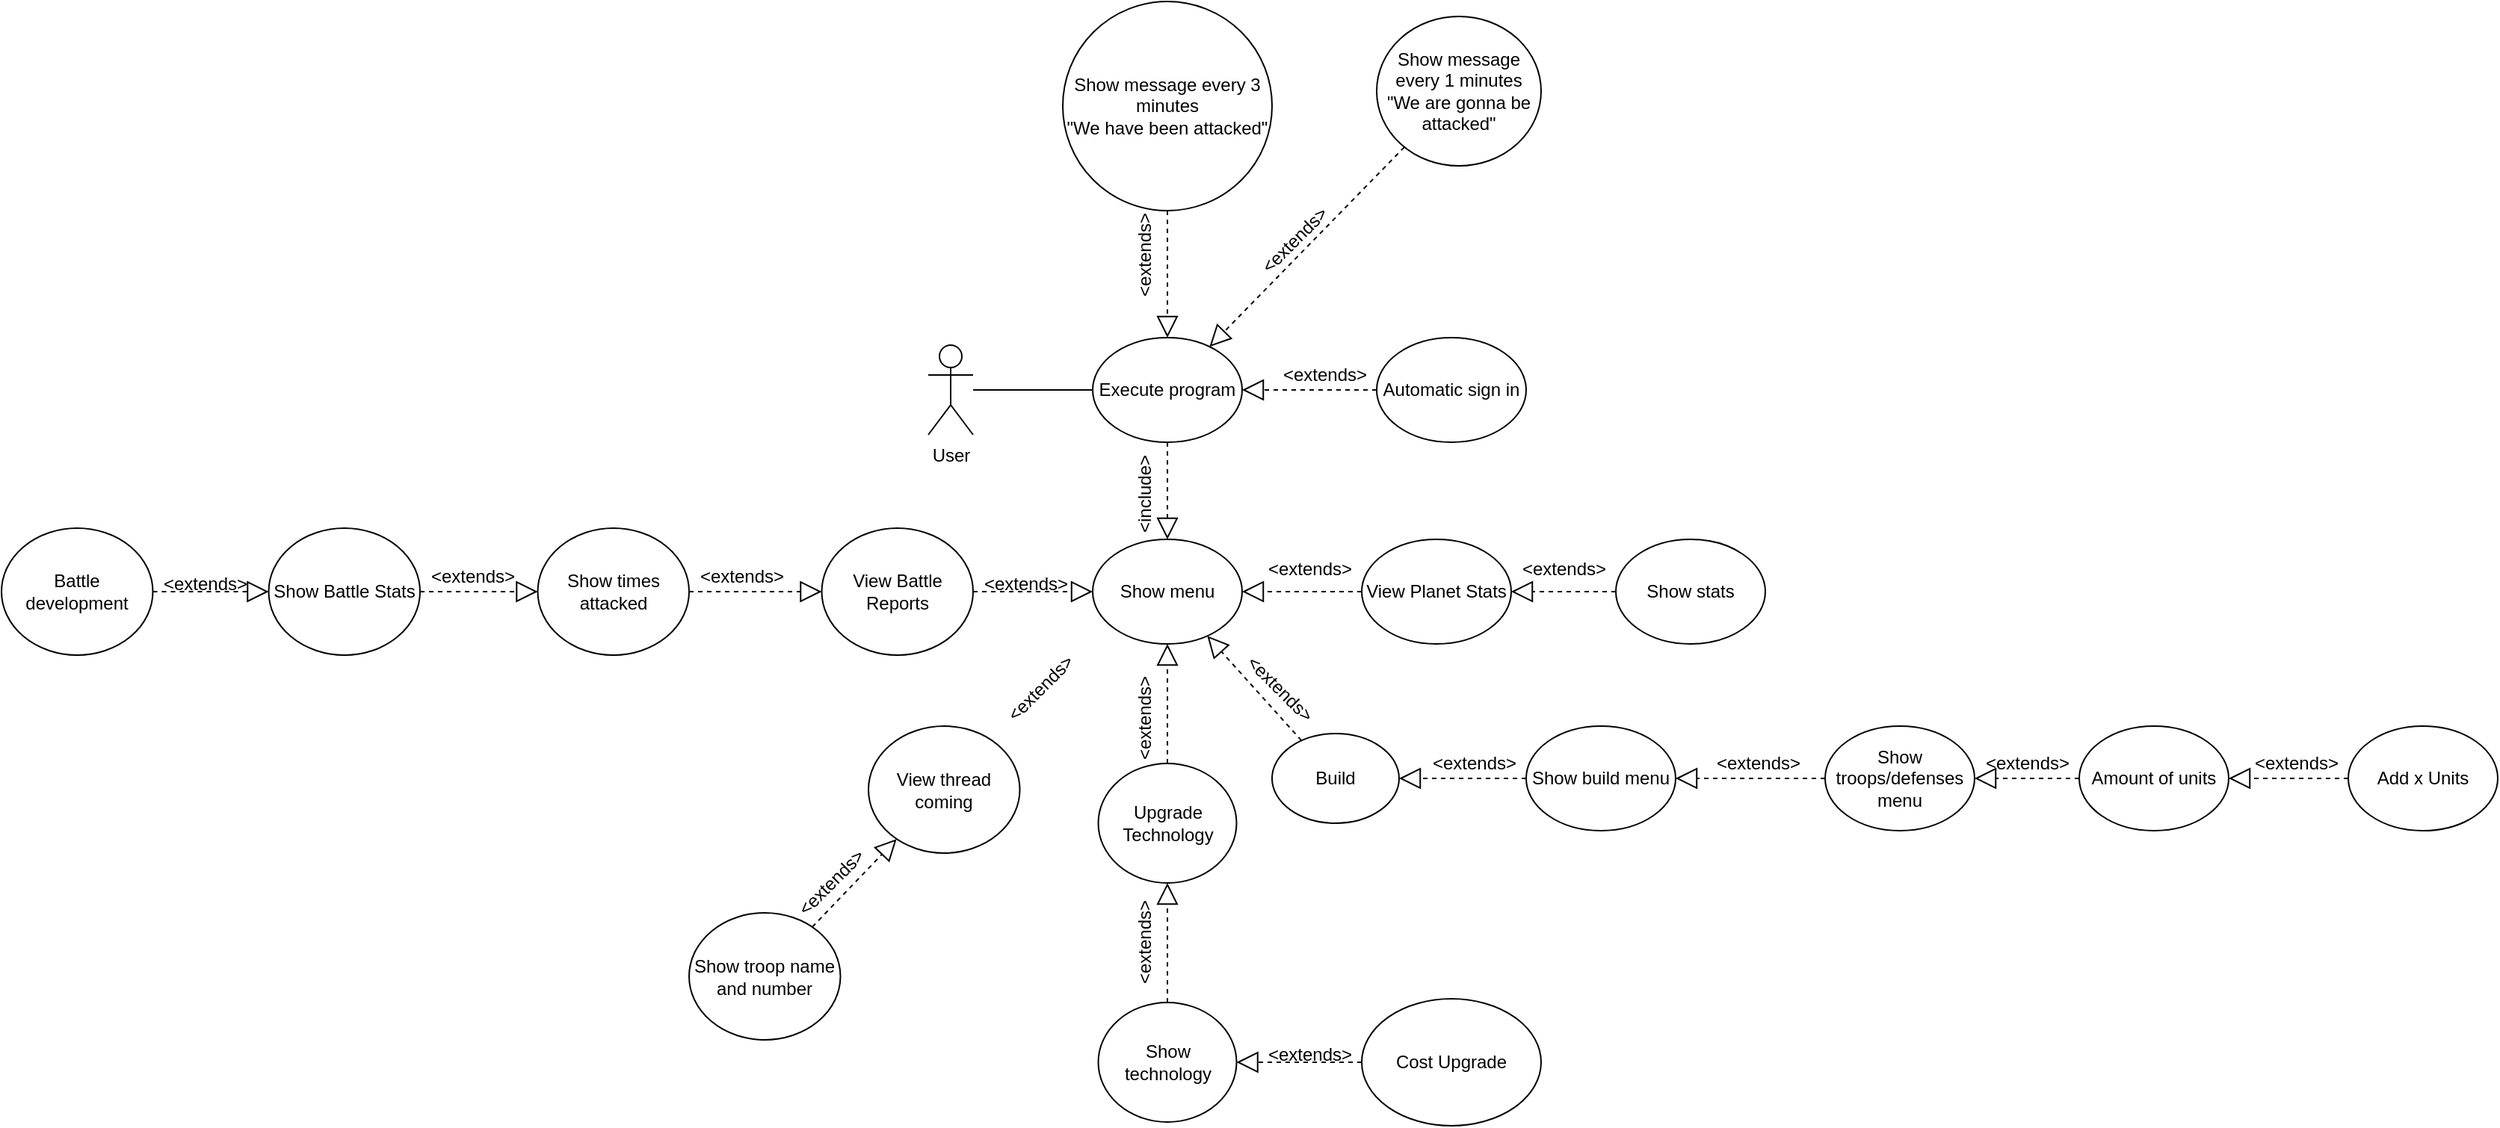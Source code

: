 <mxfile version="18.0.1" type="device"><diagram id="v5aSP6xTxCBUW-hgTQmA" name="Page-1"><mxGraphModel dx="2009" dy="1780" grid="1" gridSize="10" guides="1" tooltips="1" connect="1" arrows="1" fold="1" page="1" pageScale="1" pageWidth="827" pageHeight="1169" math="0" shadow="0"><root><mxCell id="0"/><mxCell id="1" parent="0"/><mxCell id="X74PersN35Dfee8-OMcp-1" value="&lt;div&gt;User&lt;/div&gt;" style="shape=umlActor;verticalLabelPosition=bottom;verticalAlign=top;html=1;outlineConnect=0;" vertex="1" parent="1"><mxGeometry x="170" y="120" width="30" height="60" as="geometry"/></mxCell><mxCell id="X74PersN35Dfee8-OMcp-3" value="Execute program" style="ellipse;whiteSpace=wrap;html=1;" vertex="1" parent="1"><mxGeometry x="280" y="115" width="100" height="70" as="geometry"/></mxCell><mxCell id="X74PersN35Dfee8-OMcp-4" value="" style="endArrow=none;html=1;rounded=0;" edge="1" parent="1" source="X74PersN35Dfee8-OMcp-1" target="X74PersN35Dfee8-OMcp-3"><mxGeometry width="50" height="50" relative="1" as="geometry"><mxPoint x="390" y="340" as="sourcePoint"/><mxPoint x="440" y="290" as="targetPoint"/></mxGeometry></mxCell><mxCell id="X74PersN35Dfee8-OMcp-6" value="Show menu" style="ellipse;whiteSpace=wrap;html=1;" vertex="1" parent="1"><mxGeometry x="280" y="250" width="100" height="70" as="geometry"/></mxCell><mxCell id="X74PersN35Dfee8-OMcp-9" value="" style="endArrow=block;dashed=1;endFill=0;endSize=12;html=1;rounded=0;" edge="1" parent="1" source="X74PersN35Dfee8-OMcp-3" target="X74PersN35Dfee8-OMcp-6"><mxGeometry width="160" relative="1" as="geometry"><mxPoint x="340" y="320" as="sourcePoint"/><mxPoint x="500" y="320" as="targetPoint"/></mxGeometry></mxCell><mxCell id="X74PersN35Dfee8-OMcp-10" value="&amp;lt;include&amp;gt;" style="text;html=1;align=center;verticalAlign=middle;resizable=0;points=[];autosize=1;strokeColor=none;fillColor=none;rotation=-90;" vertex="1" parent="1"><mxGeometry x="280" y="210" width="70" height="20" as="geometry"/></mxCell><mxCell id="X74PersN35Dfee8-OMcp-11" value="View Planet Stats" style="ellipse;whiteSpace=wrap;html=1;" vertex="1" parent="1"><mxGeometry x="460" y="250" width="100" height="70" as="geometry"/></mxCell><mxCell id="X74PersN35Dfee8-OMcp-12" value="Show stats" style="ellipse;whiteSpace=wrap;html=1;" vertex="1" parent="1"><mxGeometry x="630" y="250" width="100" height="70" as="geometry"/></mxCell><mxCell id="X74PersN35Dfee8-OMcp-13" value="" style="endArrow=block;dashed=1;endFill=0;endSize=12;html=1;rounded=0;" edge="1" parent="1" source="X74PersN35Dfee8-OMcp-11" target="X74PersN35Dfee8-OMcp-6"><mxGeometry width="160" relative="1" as="geometry"><mxPoint x="340" y="195" as="sourcePoint"/><mxPoint x="340" y="260" as="targetPoint"/></mxGeometry></mxCell><mxCell id="X74PersN35Dfee8-OMcp-14" value="" style="endArrow=block;dashed=1;endFill=0;endSize=12;html=1;rounded=0;" edge="1" parent="1" source="X74PersN35Dfee8-OMcp-12" target="X74PersN35Dfee8-OMcp-11"><mxGeometry width="160" relative="1" as="geometry"><mxPoint x="440" y="295" as="sourcePoint"/><mxPoint x="390" y="295" as="targetPoint"/></mxGeometry></mxCell><mxCell id="X74PersN35Dfee8-OMcp-15" value="&amp;lt;extends&amp;gt;" style="text;html=1;align=center;verticalAlign=middle;resizable=0;points=[];autosize=1;strokeColor=none;fillColor=none;rotation=0;" vertex="1" parent="1"><mxGeometry x="390" y="260" width="70" height="20" as="geometry"/></mxCell><mxCell id="X74PersN35Dfee8-OMcp-16" value="&amp;lt;extends&amp;gt;" style="text;html=1;align=center;verticalAlign=middle;resizable=0;points=[];autosize=1;strokeColor=none;fillColor=none;rotation=0;" vertex="1" parent="1"><mxGeometry x="560" y="260" width="70" height="20" as="geometry"/></mxCell><mxCell id="X74PersN35Dfee8-OMcp-17" value="Build" style="ellipse;whiteSpace=wrap;html=1;" vertex="1" parent="1"><mxGeometry x="400" y="380" width="85" height="60" as="geometry"/></mxCell><mxCell id="X74PersN35Dfee8-OMcp-18" value="" style="endArrow=block;dashed=1;endFill=0;endSize=12;html=1;rounded=0;" edge="1" parent="1" source="X74PersN35Dfee8-OMcp-17" target="X74PersN35Dfee8-OMcp-6"><mxGeometry width="160" relative="1" as="geometry"><mxPoint x="470" y="295" as="sourcePoint"/><mxPoint x="390" y="295" as="targetPoint"/></mxGeometry></mxCell><mxCell id="X74PersN35Dfee8-OMcp-20" value="&amp;lt;extends&amp;gt;" style="text;html=1;align=center;verticalAlign=middle;resizable=0;points=[];autosize=1;strokeColor=none;fillColor=none;rotation=45;" vertex="1" parent="1"><mxGeometry x="370" y="340" width="70" height="20" as="geometry"/></mxCell><mxCell id="X74PersN35Dfee8-OMcp-21" value="Show build menu" style="ellipse;whiteSpace=wrap;html=1;" vertex="1" parent="1"><mxGeometry x="570" y="375" width="100" height="70" as="geometry"/></mxCell><mxCell id="X74PersN35Dfee8-OMcp-24" value="Amount of units" style="ellipse;whiteSpace=wrap;html=1;" vertex="1" parent="1"><mxGeometry x="940" y="375" width="100" height="70" as="geometry"/></mxCell><mxCell id="X74PersN35Dfee8-OMcp-27" value="" style="endArrow=block;dashed=1;endFill=0;endSize=12;html=1;rounded=0;" edge="1" parent="1" source="X74PersN35Dfee8-OMcp-24" target="X74PersN35Dfee8-OMcp-58"><mxGeometry width="160" relative="1" as="geometry"><mxPoint x="675" y="420" as="sourcePoint"/><mxPoint x="850" y="410" as="targetPoint"/></mxGeometry></mxCell><mxCell id="X74PersN35Dfee8-OMcp-29" value="&amp;lt;extends&amp;gt;" style="text;html=1;align=center;verticalAlign=middle;resizable=0;points=[];autosize=1;strokeColor=none;fillColor=none;rotation=0;" vertex="1" parent="1"><mxGeometry x="870" y="390" width="70" height="20" as="geometry"/></mxCell><mxCell id="X74PersN35Dfee8-OMcp-30" value="Add x Units" style="ellipse;whiteSpace=wrap;html=1;" vertex="1" parent="1"><mxGeometry x="1120" y="375" width="100" height="70" as="geometry"/></mxCell><mxCell id="X74PersN35Dfee8-OMcp-31" value="" style="endArrow=block;dashed=1;endFill=0;endSize=12;html=1;rounded=0;" edge="1" parent="1" source="X74PersN35Dfee8-OMcp-30" target="X74PersN35Dfee8-OMcp-24"><mxGeometry width="160" relative="1" as="geometry"><mxPoint x="970" y="460" as="sourcePoint"/><mxPoint x="880" y="460" as="targetPoint"/></mxGeometry></mxCell><mxCell id="X74PersN35Dfee8-OMcp-32" value="&amp;lt;extends&amp;gt;" style="text;html=1;align=center;verticalAlign=middle;resizable=0;points=[];autosize=1;strokeColor=none;fillColor=none;rotation=0;" vertex="1" parent="1"><mxGeometry x="1050" y="390" width="70" height="20" as="geometry"/></mxCell><mxCell id="X74PersN35Dfee8-OMcp-33" value="Upgrade Technology" style="ellipse;whiteSpace=wrap;html=1;" vertex="1" parent="1"><mxGeometry x="283.75" y="400" width="92.5" height="80" as="geometry"/></mxCell><mxCell id="X74PersN35Dfee8-OMcp-34" value="" style="endArrow=block;dashed=1;endFill=0;endSize=12;html=1;rounded=0;" edge="1" parent="1" source="X74PersN35Dfee8-OMcp-33" target="X74PersN35Dfee8-OMcp-6"><mxGeometry width="160" relative="1" as="geometry"><mxPoint x="429.805" y="394.635" as="sourcePoint"/><mxPoint x="366.567" y="324.651" as="targetPoint"/></mxGeometry></mxCell><mxCell id="X74PersN35Dfee8-OMcp-35" value="&amp;lt;extends&amp;gt;" style="text;html=1;align=center;verticalAlign=middle;resizable=0;points=[];autosize=1;strokeColor=none;fillColor=none;rotation=-90;" vertex="1" parent="1"><mxGeometry x="280" y="360" width="70" height="20" as="geometry"/></mxCell><mxCell id="X74PersN35Dfee8-OMcp-37" value="Show technology" style="ellipse;whiteSpace=wrap;html=1;" vertex="1" parent="1"><mxGeometry x="283.75" y="560" width="92.5" height="80" as="geometry"/></mxCell><mxCell id="X74PersN35Dfee8-OMcp-38" value="" style="endArrow=block;dashed=1;endFill=0;endSize=12;html=1;rounded=0;" edge="1" parent="1" source="X74PersN35Dfee8-OMcp-37" target="X74PersN35Dfee8-OMcp-33"><mxGeometry width="160" relative="1" as="geometry"><mxPoint x="340" y="410" as="sourcePoint"/><mxPoint x="340" y="330" as="targetPoint"/></mxGeometry></mxCell><mxCell id="X74PersN35Dfee8-OMcp-39" value="&amp;lt;extends&amp;gt;" style="text;html=1;align=center;verticalAlign=middle;resizable=0;points=[];autosize=1;strokeColor=none;fillColor=none;rotation=-90;" vertex="1" parent="1"><mxGeometry x="280" y="510" width="70" height="20" as="geometry"/></mxCell><mxCell id="X74PersN35Dfee8-OMcp-40" value="Cost Upgrade" style="ellipse;whiteSpace=wrap;html=1;" vertex="1" parent="1"><mxGeometry x="460" y="557.5" width="120" height="85" as="geometry"/></mxCell><mxCell id="X74PersN35Dfee8-OMcp-46" value="View Battle Reports" style="ellipse;whiteSpace=wrap;html=1;" vertex="1" parent="1"><mxGeometry x="98.75" y="242.5" width="101.25" height="85" as="geometry"/></mxCell><mxCell id="X74PersN35Dfee8-OMcp-47" value="" style="endArrow=block;dashed=1;endFill=0;endSize=12;html=1;rounded=0;" edge="1" parent="1" source="X74PersN35Dfee8-OMcp-46" target="X74PersN35Dfee8-OMcp-6"><mxGeometry width="160" relative="1" as="geometry"><mxPoint x="470" y="295" as="sourcePoint"/><mxPoint x="390" y="295" as="targetPoint"/></mxGeometry></mxCell><mxCell id="X74PersN35Dfee8-OMcp-48" value="&amp;lt;extends&amp;gt;" style="text;html=1;align=center;verticalAlign=middle;resizable=0;points=[];autosize=1;strokeColor=none;fillColor=none;rotation=0;" vertex="1" parent="1"><mxGeometry x="200" y="270" width="70" height="20" as="geometry"/></mxCell><mxCell id="X74PersN35Dfee8-OMcp-49" value="Show Battle Stats" style="ellipse;whiteSpace=wrap;html=1;" vertex="1" parent="1"><mxGeometry x="-271.25" y="242.5" width="101.25" height="85" as="geometry"/></mxCell><mxCell id="X74PersN35Dfee8-OMcp-50" value="" style="endArrow=block;dashed=1;endFill=0;endSize=12;html=1;rounded=0;" edge="1" parent="1" source="X74PersN35Dfee8-OMcp-49" target="X74PersN35Dfee8-OMcp-62"><mxGeometry width="160" relative="1" as="geometry"><mxPoint x="121.25" y="405" as="sourcePoint"/><mxPoint x="-120.0" y="280" as="targetPoint"/></mxGeometry></mxCell><mxCell id="X74PersN35Dfee8-OMcp-51" value="&amp;lt;extends&amp;gt;" style="text;html=1;align=center;verticalAlign=middle;resizable=0;points=[];autosize=1;strokeColor=none;fillColor=none;rotation=0;" vertex="1" parent="1"><mxGeometry x="-170" y="265" width="70" height="20" as="geometry"/></mxCell><mxCell id="X74PersN35Dfee8-OMcp-52" value="" style="endArrow=block;dashed=1;endFill=0;endSize=12;html=1;rounded=0;" edge="1" parent="1" source="X74PersN35Dfee8-OMcp-21" target="X74PersN35Dfee8-OMcp-17"><mxGeometry width="160" relative="1" as="geometry"><mxPoint x="640" y="295" as="sourcePoint"/><mxPoint x="570" y="295" as="targetPoint"/></mxGeometry></mxCell><mxCell id="X74PersN35Dfee8-OMcp-53" value="&amp;lt;extends&amp;gt;" style="text;html=1;align=center;verticalAlign=middle;resizable=0;points=[];autosize=1;strokeColor=none;fillColor=none;rotation=0;" vertex="1" parent="1"><mxGeometry x="500" y="390" width="70" height="20" as="geometry"/></mxCell><mxCell id="X74PersN35Dfee8-OMcp-54" value="" style="endArrow=block;dashed=1;endFill=0;endSize=12;html=1;rounded=0;" edge="1" parent="1" source="X74PersN35Dfee8-OMcp-40" target="X74PersN35Dfee8-OMcp-37"><mxGeometry width="160" relative="1" as="geometry"><mxPoint x="340" y="570" as="sourcePoint"/><mxPoint x="340" y="490" as="targetPoint"/></mxGeometry></mxCell><mxCell id="X74PersN35Dfee8-OMcp-55" value="&amp;lt;extends&amp;gt;" style="text;html=1;align=center;verticalAlign=middle;resizable=0;points=[];autosize=1;strokeColor=none;fillColor=none;rotation=0;" vertex="1" parent="1"><mxGeometry x="390" y="585" width="70" height="20" as="geometry"/></mxCell><mxCell id="X74PersN35Dfee8-OMcp-58" value="Show troops/defenses menu" style="ellipse;whiteSpace=wrap;html=1;" vertex="1" parent="1"><mxGeometry x="770" y="375" width="100" height="70" as="geometry"/></mxCell><mxCell id="X74PersN35Dfee8-OMcp-59" value="" style="endArrow=block;dashed=1;endFill=0;endSize=12;html=1;rounded=0;" edge="1" parent="1" source="X74PersN35Dfee8-OMcp-58" target="X74PersN35Dfee8-OMcp-21"><mxGeometry width="160" relative="1" as="geometry"><mxPoint x="580" y="420" as="sourcePoint"/><mxPoint x="495" y="420" as="targetPoint"/></mxGeometry></mxCell><mxCell id="X74PersN35Dfee8-OMcp-60" value="&amp;lt;extends&amp;gt;" style="text;html=1;align=center;verticalAlign=middle;resizable=0;points=[];autosize=1;strokeColor=none;fillColor=none;rotation=0;" vertex="1" parent="1"><mxGeometry x="690" y="390" width="70" height="20" as="geometry"/></mxCell><mxCell id="X74PersN35Dfee8-OMcp-62" value="Show times attacked" style="ellipse;whiteSpace=wrap;html=1;" vertex="1" parent="1"><mxGeometry x="-91.25" y="242.5" width="101.25" height="85" as="geometry"/></mxCell><mxCell id="X74PersN35Dfee8-OMcp-63" value="&amp;lt;extends&amp;gt;" style="text;html=1;align=center;verticalAlign=middle;resizable=0;points=[];autosize=1;strokeColor=none;fillColor=none;rotation=0;" vertex="1" parent="1"><mxGeometry x="10" y="265" width="70" height="20" as="geometry"/></mxCell><mxCell id="X74PersN35Dfee8-OMcp-64" value="" style="endArrow=block;dashed=1;endFill=0;endSize=12;html=1;rounded=0;" edge="1" parent="1" source="X74PersN35Dfee8-OMcp-62" target="X74PersN35Dfee8-OMcp-46"><mxGeometry width="160" relative="1" as="geometry"><mxPoint x="-198.769" y="291.177" as="sourcePoint"/><mxPoint x="-119.972" y="293.595" as="targetPoint"/></mxGeometry></mxCell><mxCell id="X74PersN35Dfee8-OMcp-65" value="Battle development" style="ellipse;whiteSpace=wrap;html=1;" vertex="1" parent="1"><mxGeometry x="-450" y="242.5" width="101.25" height="85" as="geometry"/></mxCell><mxCell id="X74PersN35Dfee8-OMcp-66" value="&amp;lt;extends&amp;gt;" style="text;html=1;align=center;verticalAlign=middle;resizable=0;points=[];autosize=1;strokeColor=none;fillColor=none;rotation=0;" vertex="1" parent="1"><mxGeometry x="-348.75" y="270" width="70" height="20" as="geometry"/></mxCell><mxCell id="X74PersN35Dfee8-OMcp-67" value="" style="endArrow=block;dashed=1;endFill=0;endSize=12;html=1;rounded=0;" edge="1" parent="1" source="X74PersN35Dfee8-OMcp-65" target="X74PersN35Dfee8-OMcp-49"><mxGeometry width="160" relative="1" as="geometry"><mxPoint x="-370.0" y="340" as="sourcePoint"/><mxPoint x="-291.25" y="340" as="targetPoint"/></mxGeometry></mxCell><mxCell id="X74PersN35Dfee8-OMcp-68" value="View thread coming" style="ellipse;whiteSpace=wrap;html=1;" vertex="1" parent="1"><mxGeometry x="130" y="375" width="101.25" height="85" as="geometry"/></mxCell><mxCell id="X74PersN35Dfee8-OMcp-69" value="" style="endArrow=block;dashed=1;endFill=0;endSize=12;html=1;rounded=0;" edge="1" parent="1" source="X74PersN35Dfee8-OMcp-71" target="X74PersN35Dfee8-OMcp-68"><mxGeometry width="160" relative="1" as="geometry"><mxPoint x="20.0" y="295" as="sourcePoint"/><mxPoint x="108.75" y="295" as="targetPoint"/></mxGeometry></mxCell><mxCell id="X74PersN35Dfee8-OMcp-70" value="&amp;lt;extends&amp;gt;" style="text;html=1;align=center;verticalAlign=middle;resizable=0;points=[];autosize=1;strokeColor=none;fillColor=none;rotation=-45;" vertex="1" parent="1"><mxGeometry x="210" y="340" width="70" height="20" as="geometry"/></mxCell><mxCell id="X74PersN35Dfee8-OMcp-71" value="Show troop name and number" style="ellipse;whiteSpace=wrap;html=1;" vertex="1" parent="1"><mxGeometry x="10" y="500" width="101.25" height="85" as="geometry"/></mxCell><mxCell id="X74PersN35Dfee8-OMcp-72" value="&amp;lt;extends&amp;gt;" style="text;html=1;align=center;verticalAlign=middle;resizable=0;points=[];autosize=1;strokeColor=none;fillColor=none;rotation=-45;" vertex="1" parent="1"><mxGeometry x="70" y="470" width="70" height="20" as="geometry"/></mxCell><mxCell id="X74PersN35Dfee8-OMcp-73" value="Automatic sign in" style="ellipse;whiteSpace=wrap;html=1;" vertex="1" parent="1"><mxGeometry x="470" y="115" width="100" height="70" as="geometry"/></mxCell><mxCell id="X74PersN35Dfee8-OMcp-74" value="" style="endArrow=block;dashed=1;endFill=0;endSize=12;html=1;rounded=0;" edge="1" parent="1" source="X74PersN35Dfee8-OMcp-73" target="X74PersN35Dfee8-OMcp-3"><mxGeometry width="160" relative="1" as="geometry"><mxPoint x="20.0" y="295" as="sourcePoint"/><mxPoint x="108.75" y="295" as="targetPoint"/></mxGeometry></mxCell><mxCell id="X74PersN35Dfee8-OMcp-75" value="&amp;lt;extends&amp;gt;" style="text;html=1;align=center;verticalAlign=middle;resizable=0;points=[];autosize=1;strokeColor=none;fillColor=none;rotation=0;" vertex="1" parent="1"><mxGeometry x="400" y="130" width="70" height="20" as="geometry"/></mxCell><mxCell id="X74PersN35Dfee8-OMcp-76" value="&lt;div&gt;Show message every 3 minutes&lt;/div&gt;&quot;We have been attacked&quot;" style="ellipse;whiteSpace=wrap;html=1;" vertex="1" parent="1"><mxGeometry x="260" y="-110" width="140" height="140" as="geometry"/></mxCell><mxCell id="X74PersN35Dfee8-OMcp-77" value="" style="endArrow=block;dashed=1;endFill=0;endSize=12;html=1;rounded=0;" edge="1" parent="1" source="X74PersN35Dfee8-OMcp-76" target="X74PersN35Dfee8-OMcp-3"><mxGeometry width="160" relative="1" as="geometry"><mxPoint x="480" y="160" as="sourcePoint"/><mxPoint x="390" y="160" as="targetPoint"/></mxGeometry></mxCell><mxCell id="X74PersN35Dfee8-OMcp-78" value="&amp;lt;extends&amp;gt;" style="text;html=1;align=center;verticalAlign=middle;resizable=0;points=[];autosize=1;strokeColor=none;fillColor=none;rotation=-90;" vertex="1" parent="1"><mxGeometry x="280" y="50" width="70" height="20" as="geometry"/></mxCell><mxCell id="X74PersN35Dfee8-OMcp-80" value="&lt;div&gt;Show message every 1 minutes&lt;/div&gt;&quot;We are gonna be attacked&quot;" style="ellipse;whiteSpace=wrap;html=1;" vertex="1" parent="1"><mxGeometry x="470" y="-100" width="110" height="100" as="geometry"/></mxCell><mxCell id="X74PersN35Dfee8-OMcp-81" value="" style="endArrow=block;dashed=1;endFill=0;endSize=12;html=1;rounded=0;" edge="1" parent="1" source="X74PersN35Dfee8-OMcp-80" target="X74PersN35Dfee8-OMcp-3"><mxGeometry width="160" relative="1" as="geometry"><mxPoint x="340" y="40" as="sourcePoint"/><mxPoint x="340" y="125" as="targetPoint"/></mxGeometry></mxCell><mxCell id="X74PersN35Dfee8-OMcp-82" value="&amp;lt;extends&amp;gt;" style="text;html=1;align=center;verticalAlign=middle;resizable=0;points=[];autosize=1;strokeColor=none;fillColor=none;rotation=-45;" vertex="1" parent="1"><mxGeometry x="380" y="40" width="70" height="20" as="geometry"/></mxCell></root></mxGraphModel></diagram></mxfile>